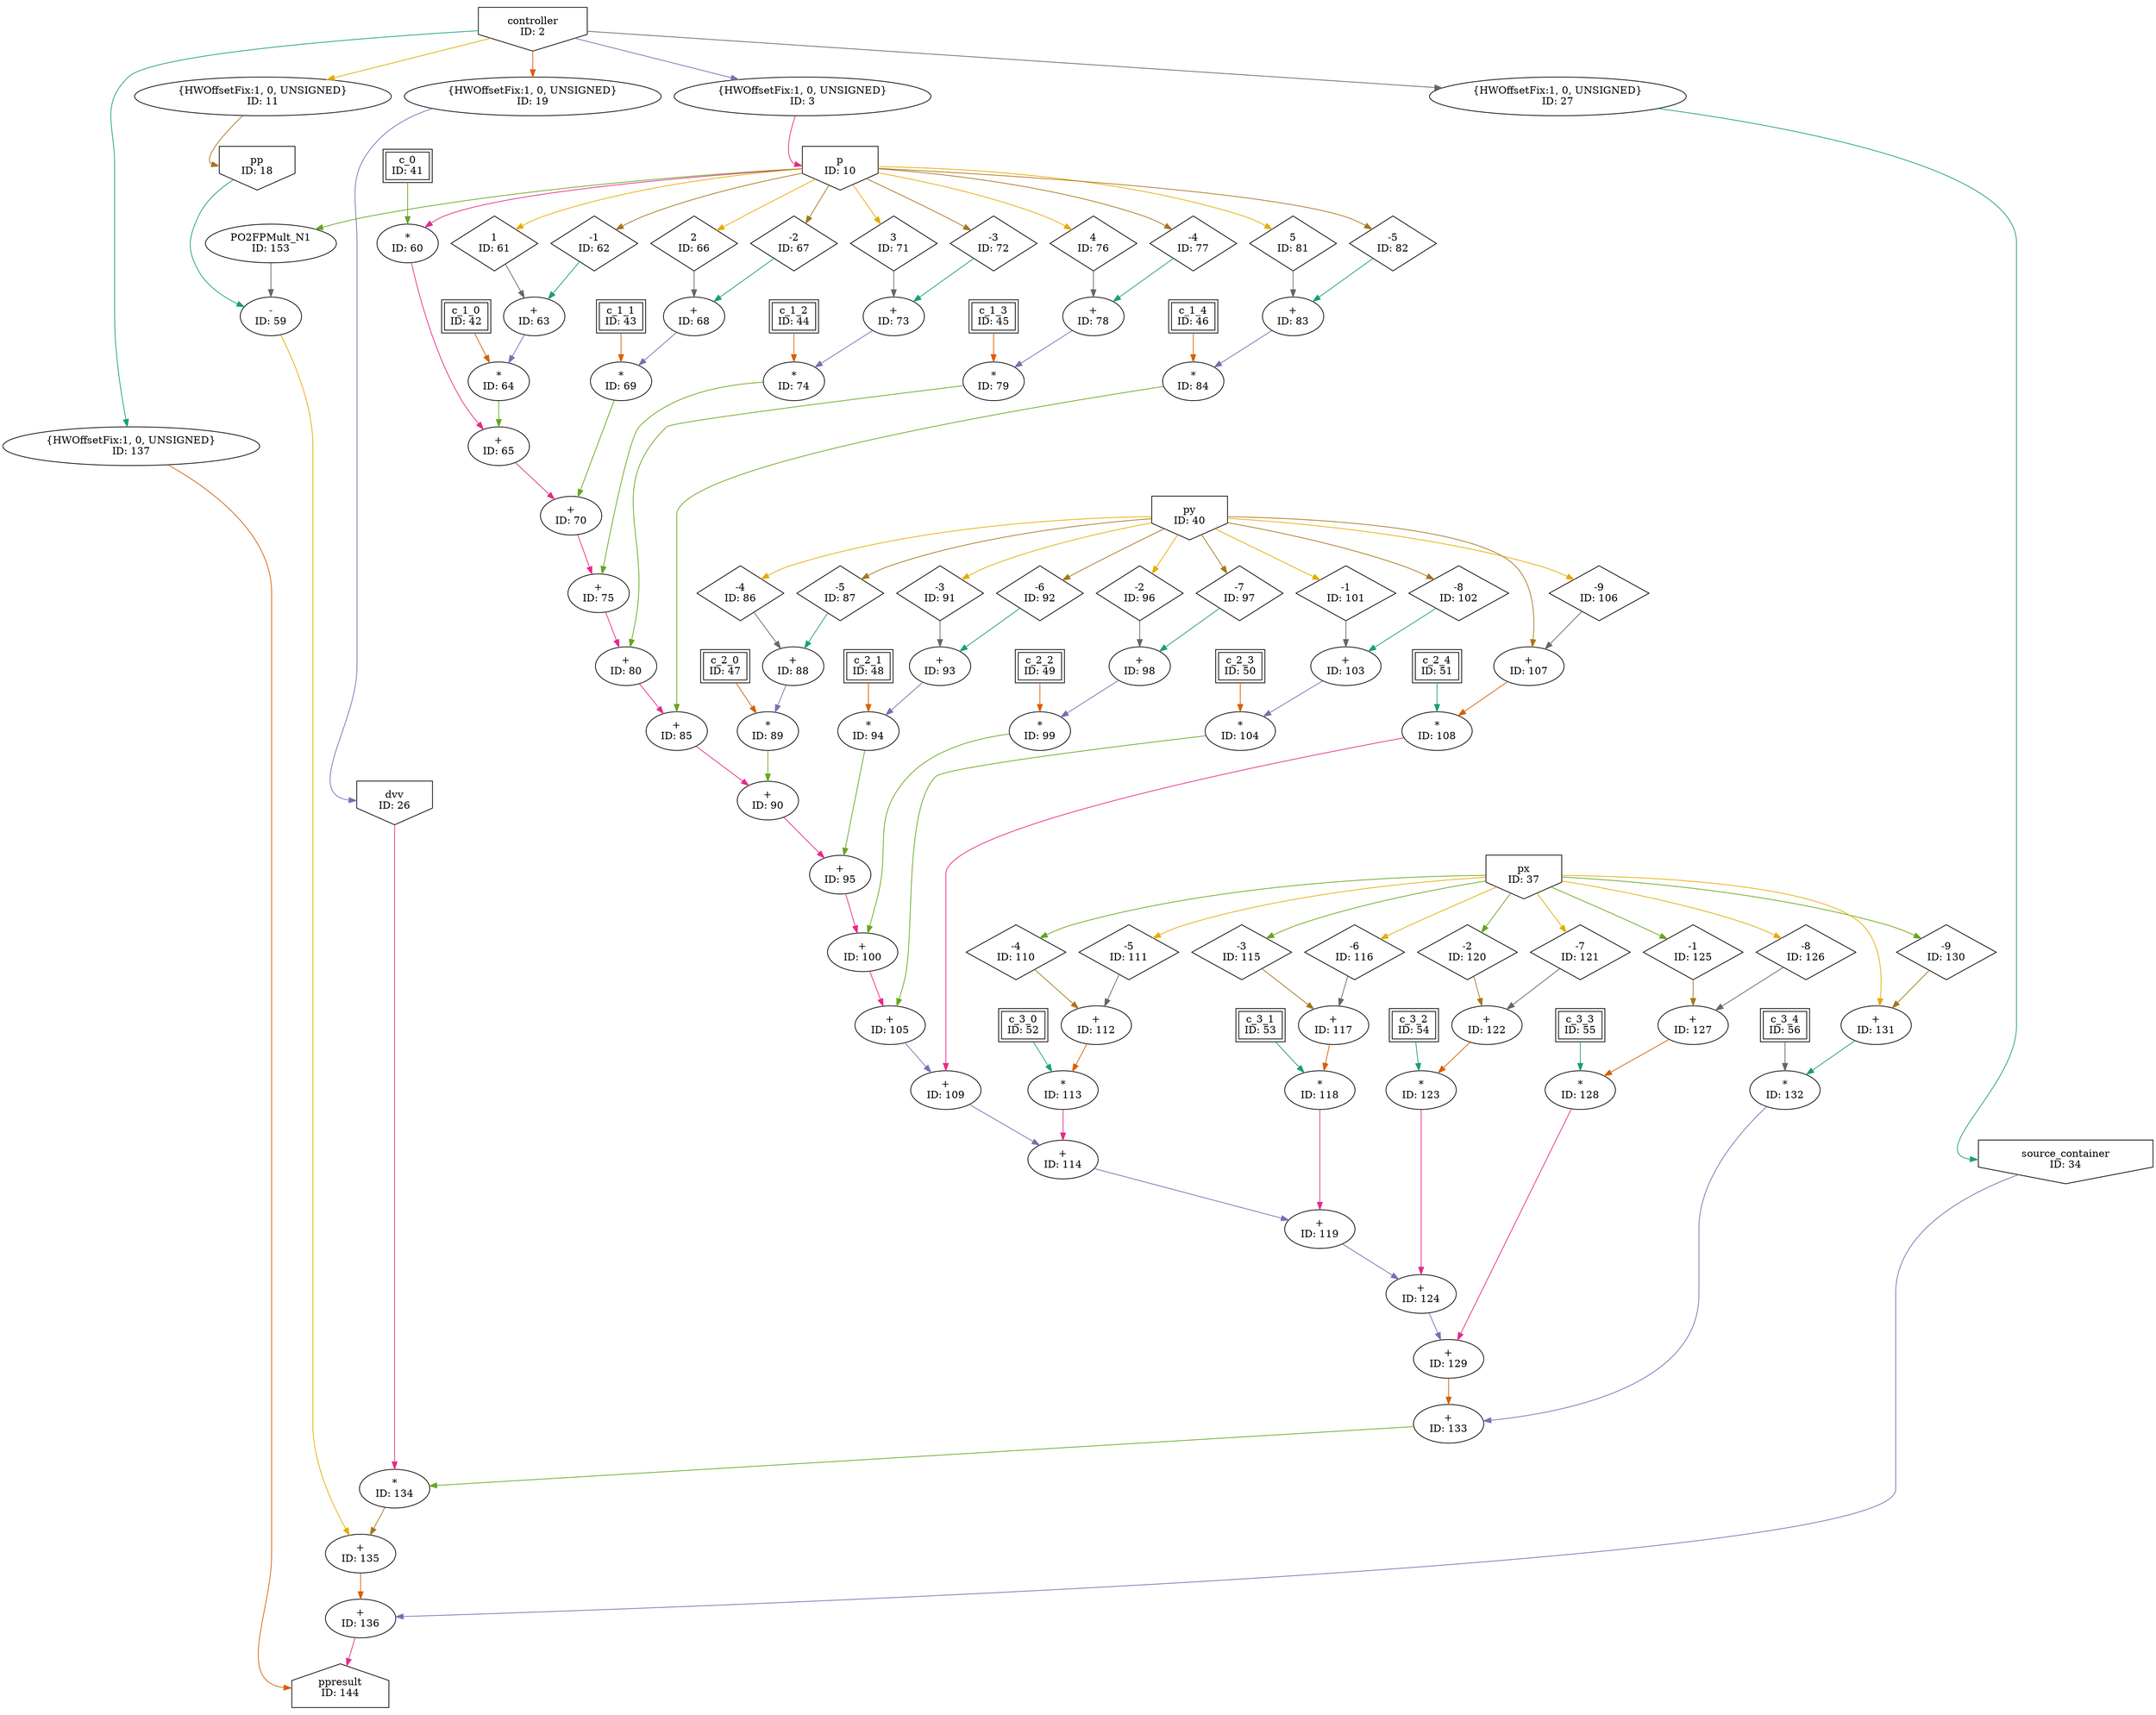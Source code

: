 digraph linearKernel_scheduled_1{
	NodeInput2 [shape=invhouse, label="controller\nID: 2"];
	NodeCast137 [label="{HWOffsetFix:1, 0, UNSIGNED}\nID: 137"];
	NodeCast3 [label="{HWOffsetFix:1, 0, UNSIGNED}\nID: 3"];
	NodeInput10 [shape=invhouse, label="p\nID: 10"];
	NodePO2FPMult153 [label="PO2FPMult_N1\nID: 153"];
	NodeCast11 [label="{HWOffsetFix:1, 0, UNSIGNED}\nID: 11"];
	NodeInput18 [shape=invhouse, label="pp\nID: 18"];
	NodeSub59 [label="-\nID: 59"];
	NodeCast19 [label="{HWOffsetFix:1, 0, UNSIGNED}\nID: 19"];
	NodeInput26 [shape=invhouse, label="dvv\nID: 26"];
	NodeInputMappedReg41 [shape=box, peripheries=2, label="c_0\nID: 41"];
	NodeMul60 [label="*\nID: 60"];
	NodeInputMappedReg42 [shape=box, peripheries=2, label="c_1_0\nID: 42"];
	NodeStreamOffset61 [shape=diamond, label="1\nID: 61"];
	NodeStreamOffset62 [shape=diamond, label="-1\nID: 62"];
	NodeAdd63 [label="+\nID: 63"];
	NodeMul64 [label="*\nID: 64"];
	NodeAdd65 [label="+\nID: 65"];
	NodeInputMappedReg43 [shape=box, peripheries=2, label="c_1_1\nID: 43"];
	NodeStreamOffset66 [shape=diamond, label="2\nID: 66"];
	NodeStreamOffset67 [shape=diamond, label="-2\nID: 67"];
	NodeAdd68 [label="+\nID: 68"];
	NodeMul69 [label="*\nID: 69"];
	NodeAdd70 [label="+\nID: 70"];
	NodeInputMappedReg44 [shape=box, peripheries=2, label="c_1_2\nID: 44"];
	NodeStreamOffset71 [shape=diamond, label="3\nID: 71"];
	NodeStreamOffset72 [shape=diamond, label="-3\nID: 72"];
	NodeAdd73 [label="+\nID: 73"];
	NodeMul74 [label="*\nID: 74"];
	NodeAdd75 [label="+\nID: 75"];
	NodeInputMappedReg45 [shape=box, peripheries=2, label="c_1_3\nID: 45"];
	NodeStreamOffset76 [shape=diamond, label="4\nID: 76"];
	NodeStreamOffset77 [shape=diamond, label="-4\nID: 77"];
	NodeAdd78 [label="+\nID: 78"];
	NodeMul79 [label="*\nID: 79"];
	NodeAdd80 [label="+\nID: 80"];
	NodeInputMappedReg46 [shape=box, peripheries=2, label="c_1_4\nID: 46"];
	NodeStreamOffset81 [shape=diamond, label="5\nID: 81"];
	NodeStreamOffset82 [shape=diamond, label="-5\nID: 82"];
	NodeAdd83 [label="+\nID: 83"];
	NodeMul84 [label="*\nID: 84"];
	NodeAdd85 [label="+\nID: 85"];
	NodeInputMappedReg47 [shape=box, peripheries=2, label="c_2_0\nID: 47"];
	NodeInput40 [shape=invhouse, label="py\nID: 40"];
	NodeStreamOffset86 [shape=diamond, label="-4\nID: 86"];
	NodeStreamOffset87 [shape=diamond, label="-5\nID: 87"];
	NodeAdd88 [label="+\nID: 88"];
	NodeMul89 [label="*\nID: 89"];
	NodeAdd90 [label="+\nID: 90"];
	NodeInputMappedReg48 [shape=box, peripheries=2, label="c_2_1\nID: 48"];
	NodeStreamOffset91 [shape=diamond, label="-3\nID: 91"];
	NodeStreamOffset92 [shape=diamond, label="-6\nID: 92"];
	NodeAdd93 [label="+\nID: 93"];
	NodeMul94 [label="*\nID: 94"];
	NodeAdd95 [label="+\nID: 95"];
	NodeInputMappedReg49 [shape=box, peripheries=2, label="c_2_2\nID: 49"];
	NodeStreamOffset96 [shape=diamond, label="-2\nID: 96"];
	NodeStreamOffset97 [shape=diamond, label="-7\nID: 97"];
	NodeAdd98 [label="+\nID: 98"];
	NodeMul99 [label="*\nID: 99"];
	NodeAdd100 [label="+\nID: 100"];
	NodeInputMappedReg50 [shape=box, peripheries=2, label="c_2_3\nID: 50"];
	NodeStreamOffset101 [shape=diamond, label="-1\nID: 101"];
	NodeStreamOffset102 [shape=diamond, label="-8\nID: 102"];
	NodeAdd103 [label="+\nID: 103"];
	NodeMul104 [label="*\nID: 104"];
	NodeAdd105 [label="+\nID: 105"];
	NodeInputMappedReg51 [shape=box, peripheries=2, label="c_2_4\nID: 51"];
	NodeStreamOffset106 [shape=diamond, label="-9\nID: 106"];
	NodeAdd107 [label="+\nID: 107"];
	NodeMul108 [label="*\nID: 108"];
	NodeAdd109 [label="+\nID: 109"];
	NodeInputMappedReg52 [shape=box, peripheries=2, label="c_3_0\nID: 52"];
	NodeInput37 [shape=invhouse, label="px\nID: 37"];
	NodeStreamOffset110 [shape=diamond, label="-4\nID: 110"];
	NodeStreamOffset111 [shape=diamond, label="-5\nID: 111"];
	NodeAdd112 [label="+\nID: 112"];
	NodeMul113 [label="*\nID: 113"];
	NodeAdd114 [label="+\nID: 114"];
	NodeInputMappedReg53 [shape=box, peripheries=2, label="c_3_1\nID: 53"];
	NodeStreamOffset115 [shape=diamond, label="-3\nID: 115"];
	NodeStreamOffset116 [shape=diamond, label="-6\nID: 116"];
	NodeAdd117 [label="+\nID: 117"];
	NodeMul118 [label="*\nID: 118"];
	NodeAdd119 [label="+\nID: 119"];
	NodeInputMappedReg54 [shape=box, peripheries=2, label="c_3_2\nID: 54"];
	NodeStreamOffset120 [shape=diamond, label="-2\nID: 120"];
	NodeStreamOffset121 [shape=diamond, label="-7\nID: 121"];
	NodeAdd122 [label="+\nID: 122"];
	NodeMul123 [label="*\nID: 123"];
	NodeAdd124 [label="+\nID: 124"];
	NodeInputMappedReg55 [shape=box, peripheries=2, label="c_3_3\nID: 55"];
	NodeStreamOffset125 [shape=diamond, label="-1\nID: 125"];
	NodeStreamOffset126 [shape=diamond, label="-8\nID: 126"];
	NodeAdd127 [label="+\nID: 127"];
	NodeMul128 [label="*\nID: 128"];
	NodeAdd129 [label="+\nID: 129"];
	NodeInputMappedReg56 [shape=box, peripheries=2, label="c_3_4\nID: 56"];
	NodeStreamOffset130 [shape=diamond, label="-9\nID: 130"];
	NodeAdd131 [label="+\nID: 131"];
	NodeMul132 [label="*\nID: 132"];
	NodeAdd133 [label="+\nID: 133"];
	NodeMul134 [label="*\nID: 134"];
	NodeAdd135 [label="+\nID: 135"];
	NodeCast27 [label="{HWOffsetFix:1, 0, UNSIGNED}\nID: 27"];
	NodeInput34 [shape=invhouse, label="source_container\nID: 34"];
	NodeAdd136 [label="+\nID: 136"];
	NodeOutput144 [shape=house, label="ppresult\nID: 144"];
	NodeInput2 -> NodeCast137[color="/dark28/1" photon_data="EDGE,SrcNode:2,SrcNodePort:data"];
	NodeCast137 -> NodeOutput144[headport="w" color="/dark28/2" ];
	NodeInput2 -> NodeCast3[color="/dark28/3" photon_data="EDGE,SrcNode:2,SrcNodePort:data"];
	NodeCast3 -> NodeInput10[headport="w" color="/dark28/4" ];
	NodeInput10 -> NodePO2FPMult153[color="/dark28/5" photon_data="EDGE,SrcNode:10,SrcNodePort:data"];
	NodeInput2 -> NodeCast11[color="/dark28/6" photon_data="EDGE,SrcNode:2,SrcNodePort:data"];
	NodeCast11 -> NodeInput18[headport="w" color="/dark28/7" ];
	NodePO2FPMult153 -> NodeSub59[color="/dark28/8" photon_data="EDGE,SrcNode:153,SrcNodePort:floatOut"];
	NodeInput18 -> NodeSub59[color="/dark28/1" photon_data="EDGE,SrcNode:18,SrcNodePort:data"];
	NodeInput2 -> NodeCast19[color="/dark28/2" photon_data="EDGE,SrcNode:2,SrcNodePort:data"];
	NodeCast19 -> NodeInput26[headport="w" color="/dark28/3" ];
	NodeInput10 -> NodeMul60[color="/dark28/4" photon_data="EDGE,SrcNode:10,SrcNodePort:data"];
	NodeInputMappedReg41 -> NodeMul60[color="/dark28/5" photon_data="EDGE,SrcNode:41,SrcNodePort:c_0"];
	NodeInput10 -> NodeStreamOffset61[color="/dark28/6" photon_data="EDGE,SrcNode:10,SrcNodePort:data"];
	NodeInput10 -> NodeStreamOffset62[color="/dark28/7" photon_data="EDGE,SrcNode:10,SrcNodePort:data"];
	NodeStreamOffset61 -> NodeAdd63[color="/dark28/8" photon_data="EDGE,SrcNode:61,SrcNodePort:output"];
	NodeStreamOffset62 -> NodeAdd63[color="/dark28/1" photon_data="EDGE,SrcNode:62,SrcNodePort:output"];
	NodeInputMappedReg42 -> NodeMul64[color="/dark28/2" photon_data="EDGE,SrcNode:42,SrcNodePort:c_1_0"];
	NodeAdd63 -> NodeMul64[color="/dark28/3" photon_data="EDGE,SrcNode:63,SrcNodePort:result"];
	NodeMul60 -> NodeAdd65[color="/dark28/4" photon_data="EDGE,SrcNode:60,SrcNodePort:result"];
	NodeMul64 -> NodeAdd65[color="/dark28/5" photon_data="EDGE,SrcNode:64,SrcNodePort:result"];
	NodeInput10 -> NodeStreamOffset66[color="/dark28/6" photon_data="EDGE,SrcNode:10,SrcNodePort:data"];
	NodeInput10 -> NodeStreamOffset67[color="/dark28/7" photon_data="EDGE,SrcNode:10,SrcNodePort:data"];
	NodeStreamOffset66 -> NodeAdd68[color="/dark28/8" photon_data="EDGE,SrcNode:66,SrcNodePort:output"];
	NodeStreamOffset67 -> NodeAdd68[color="/dark28/1" photon_data="EDGE,SrcNode:67,SrcNodePort:output"];
	NodeInputMappedReg43 -> NodeMul69[color="/dark28/2" photon_data="EDGE,SrcNode:43,SrcNodePort:c_1_1"];
	NodeAdd68 -> NodeMul69[color="/dark28/3" photon_data="EDGE,SrcNode:68,SrcNodePort:result"];
	NodeAdd65 -> NodeAdd70[color="/dark28/4" photon_data="EDGE,SrcNode:65,SrcNodePort:result"];
	NodeMul69 -> NodeAdd70[color="/dark28/5" photon_data="EDGE,SrcNode:69,SrcNodePort:result"];
	NodeInput10 -> NodeStreamOffset71[color="/dark28/6" photon_data="EDGE,SrcNode:10,SrcNodePort:data"];
	NodeInput10 -> NodeStreamOffset72[color="/dark28/7" photon_data="EDGE,SrcNode:10,SrcNodePort:data"];
	NodeStreamOffset71 -> NodeAdd73[color="/dark28/8" photon_data="EDGE,SrcNode:71,SrcNodePort:output"];
	NodeStreamOffset72 -> NodeAdd73[color="/dark28/1" photon_data="EDGE,SrcNode:72,SrcNodePort:output"];
	NodeInputMappedReg44 -> NodeMul74[color="/dark28/2" photon_data="EDGE,SrcNode:44,SrcNodePort:c_1_2"];
	NodeAdd73 -> NodeMul74[color="/dark28/3" photon_data="EDGE,SrcNode:73,SrcNodePort:result"];
	NodeAdd70 -> NodeAdd75[color="/dark28/4" photon_data="EDGE,SrcNode:70,SrcNodePort:result"];
	NodeMul74 -> NodeAdd75[color="/dark28/5" photon_data="EDGE,SrcNode:74,SrcNodePort:result"];
	NodeInput10 -> NodeStreamOffset76[color="/dark28/6" photon_data="EDGE,SrcNode:10,SrcNodePort:data"];
	NodeInput10 -> NodeStreamOffset77[color="/dark28/7" photon_data="EDGE,SrcNode:10,SrcNodePort:data"];
	NodeStreamOffset76 -> NodeAdd78[color="/dark28/8" photon_data="EDGE,SrcNode:76,SrcNodePort:output"];
	NodeStreamOffset77 -> NodeAdd78[color="/dark28/1" photon_data="EDGE,SrcNode:77,SrcNodePort:output"];
	NodeInputMappedReg45 -> NodeMul79[color="/dark28/2" photon_data="EDGE,SrcNode:45,SrcNodePort:c_1_3"];
	NodeAdd78 -> NodeMul79[color="/dark28/3" photon_data="EDGE,SrcNode:78,SrcNodePort:result"];
	NodeAdd75 -> NodeAdd80[color="/dark28/4" photon_data="EDGE,SrcNode:75,SrcNodePort:result"];
	NodeMul79 -> NodeAdd80[color="/dark28/5" photon_data="EDGE,SrcNode:79,SrcNodePort:result"];
	NodeInput10 -> NodeStreamOffset81[color="/dark28/6" photon_data="EDGE,SrcNode:10,SrcNodePort:data"];
	NodeInput10 -> NodeStreamOffset82[color="/dark28/7" photon_data="EDGE,SrcNode:10,SrcNodePort:data"];
	NodeStreamOffset81 -> NodeAdd83[color="/dark28/8" photon_data="EDGE,SrcNode:81,SrcNodePort:output"];
	NodeStreamOffset82 -> NodeAdd83[color="/dark28/1" photon_data="EDGE,SrcNode:82,SrcNodePort:output"];
	NodeInputMappedReg46 -> NodeMul84[color="/dark28/2" photon_data="EDGE,SrcNode:46,SrcNodePort:c_1_4"];
	NodeAdd83 -> NodeMul84[color="/dark28/3" photon_data="EDGE,SrcNode:83,SrcNodePort:result"];
	NodeAdd80 -> NodeAdd85[color="/dark28/4" photon_data="EDGE,SrcNode:80,SrcNodePort:result"];
	NodeMul84 -> NodeAdd85[color="/dark28/5" photon_data="EDGE,SrcNode:84,SrcNodePort:result"];
	NodeInput40 -> NodeStreamOffset86[color="/dark28/6" photon_data="EDGE,SrcNode:40,SrcNodePort:data"];
	NodeInput40 -> NodeStreamOffset87[color="/dark28/7" photon_data="EDGE,SrcNode:40,SrcNodePort:data"];
	NodeStreamOffset86 -> NodeAdd88[color="/dark28/8" photon_data="EDGE,SrcNode:86,SrcNodePort:output"];
	NodeStreamOffset87 -> NodeAdd88[color="/dark28/1" photon_data="EDGE,SrcNode:87,SrcNodePort:output"];
	NodeInputMappedReg47 -> NodeMul89[color="/dark28/2" photon_data="EDGE,SrcNode:47,SrcNodePort:c_2_0"];
	NodeAdd88 -> NodeMul89[color="/dark28/3" photon_data="EDGE,SrcNode:88,SrcNodePort:result"];
	NodeAdd85 -> NodeAdd90[color="/dark28/4" photon_data="EDGE,SrcNode:85,SrcNodePort:result"];
	NodeMul89 -> NodeAdd90[color="/dark28/5" photon_data="EDGE,SrcNode:89,SrcNodePort:result"];
	NodeInput40 -> NodeStreamOffset91[color="/dark28/6" photon_data="EDGE,SrcNode:40,SrcNodePort:data"];
	NodeInput40 -> NodeStreamOffset92[color="/dark28/7" photon_data="EDGE,SrcNode:40,SrcNodePort:data"];
	NodeStreamOffset91 -> NodeAdd93[color="/dark28/8" photon_data="EDGE,SrcNode:91,SrcNodePort:output"];
	NodeStreamOffset92 -> NodeAdd93[color="/dark28/1" photon_data="EDGE,SrcNode:92,SrcNodePort:output"];
	NodeInputMappedReg48 -> NodeMul94[color="/dark28/2" photon_data="EDGE,SrcNode:48,SrcNodePort:c_2_1"];
	NodeAdd93 -> NodeMul94[color="/dark28/3" photon_data="EDGE,SrcNode:93,SrcNodePort:result"];
	NodeAdd90 -> NodeAdd95[color="/dark28/4" photon_data="EDGE,SrcNode:90,SrcNodePort:result"];
	NodeMul94 -> NodeAdd95[color="/dark28/5" photon_data="EDGE,SrcNode:94,SrcNodePort:result"];
	NodeInput40 -> NodeStreamOffset96[color="/dark28/6" photon_data="EDGE,SrcNode:40,SrcNodePort:data"];
	NodeInput40 -> NodeStreamOffset97[color="/dark28/7" photon_data="EDGE,SrcNode:40,SrcNodePort:data"];
	NodeStreamOffset96 -> NodeAdd98[color="/dark28/8" photon_data="EDGE,SrcNode:96,SrcNodePort:output"];
	NodeStreamOffset97 -> NodeAdd98[color="/dark28/1" photon_data="EDGE,SrcNode:97,SrcNodePort:output"];
	NodeInputMappedReg49 -> NodeMul99[color="/dark28/2" photon_data="EDGE,SrcNode:49,SrcNodePort:c_2_2"];
	NodeAdd98 -> NodeMul99[color="/dark28/3" photon_data="EDGE,SrcNode:98,SrcNodePort:result"];
	NodeAdd95 -> NodeAdd100[color="/dark28/4" photon_data="EDGE,SrcNode:95,SrcNodePort:result"];
	NodeMul99 -> NodeAdd100[color="/dark28/5" photon_data="EDGE,SrcNode:99,SrcNodePort:result"];
	NodeInput40 -> NodeStreamOffset101[color="/dark28/6" photon_data="EDGE,SrcNode:40,SrcNodePort:data"];
	NodeInput40 -> NodeStreamOffset102[color="/dark28/7" photon_data="EDGE,SrcNode:40,SrcNodePort:data"];
	NodeStreamOffset101 -> NodeAdd103[color="/dark28/8" photon_data="EDGE,SrcNode:101,SrcNodePort:output"];
	NodeStreamOffset102 -> NodeAdd103[color="/dark28/1" photon_data="EDGE,SrcNode:102,SrcNodePort:output"];
	NodeInputMappedReg50 -> NodeMul104[color="/dark28/2" photon_data="EDGE,SrcNode:50,SrcNodePort:c_2_3"];
	NodeAdd103 -> NodeMul104[color="/dark28/3" photon_data="EDGE,SrcNode:103,SrcNodePort:result"];
	NodeAdd100 -> NodeAdd105[color="/dark28/4" photon_data="EDGE,SrcNode:100,SrcNodePort:result"];
	NodeMul104 -> NodeAdd105[color="/dark28/5" photon_data="EDGE,SrcNode:104,SrcNodePort:result"];
	NodeInput40 -> NodeStreamOffset106[color="/dark28/6" photon_data="EDGE,SrcNode:40,SrcNodePort:data"];
	NodeInput40 -> NodeAdd107[color="/dark28/7" photon_data="EDGE,SrcNode:40,SrcNodePort:data"];
	NodeStreamOffset106 -> NodeAdd107[color="/dark28/8" photon_data="EDGE,SrcNode:106,SrcNodePort:output"];
	NodeInputMappedReg51 -> NodeMul108[color="/dark28/1" photon_data="EDGE,SrcNode:51,SrcNodePort:c_2_4"];
	NodeAdd107 -> NodeMul108[color="/dark28/2" photon_data="EDGE,SrcNode:107,SrcNodePort:result"];
	NodeAdd105 -> NodeAdd109[color="/dark28/3" photon_data="EDGE,SrcNode:105,SrcNodePort:result"];
	NodeMul108 -> NodeAdd109[color="/dark28/4" photon_data="EDGE,SrcNode:108,SrcNodePort:result"];
	NodeInput37 -> NodeStreamOffset110[color="/dark28/5" photon_data="EDGE,SrcNode:37,SrcNodePort:data"];
	NodeInput37 -> NodeStreamOffset111[color="/dark28/6" photon_data="EDGE,SrcNode:37,SrcNodePort:data"];
	NodeStreamOffset110 -> NodeAdd112[color="/dark28/7" photon_data="EDGE,SrcNode:110,SrcNodePort:output"];
	NodeStreamOffset111 -> NodeAdd112[color="/dark28/8" photon_data="EDGE,SrcNode:111,SrcNodePort:output"];
	NodeInputMappedReg52 -> NodeMul113[color="/dark28/1" photon_data="EDGE,SrcNode:52,SrcNodePort:c_3_0"];
	NodeAdd112 -> NodeMul113[color="/dark28/2" photon_data="EDGE,SrcNode:112,SrcNodePort:result"];
	NodeAdd109 -> NodeAdd114[color="/dark28/3" photon_data="EDGE,SrcNode:109,SrcNodePort:result"];
	NodeMul113 -> NodeAdd114[color="/dark28/4" photon_data="EDGE,SrcNode:113,SrcNodePort:result"];
	NodeInput37 -> NodeStreamOffset115[color="/dark28/5" photon_data="EDGE,SrcNode:37,SrcNodePort:data"];
	NodeInput37 -> NodeStreamOffset116[color="/dark28/6" photon_data="EDGE,SrcNode:37,SrcNodePort:data"];
	NodeStreamOffset115 -> NodeAdd117[color="/dark28/7" photon_data="EDGE,SrcNode:115,SrcNodePort:output"];
	NodeStreamOffset116 -> NodeAdd117[color="/dark28/8" photon_data="EDGE,SrcNode:116,SrcNodePort:output"];
	NodeInputMappedReg53 -> NodeMul118[color="/dark28/1" photon_data="EDGE,SrcNode:53,SrcNodePort:c_3_1"];
	NodeAdd117 -> NodeMul118[color="/dark28/2" photon_data="EDGE,SrcNode:117,SrcNodePort:result"];
	NodeAdd114 -> NodeAdd119[color="/dark28/3" photon_data="EDGE,SrcNode:114,SrcNodePort:result"];
	NodeMul118 -> NodeAdd119[color="/dark28/4" photon_data="EDGE,SrcNode:118,SrcNodePort:result"];
	NodeInput37 -> NodeStreamOffset120[color="/dark28/5" photon_data="EDGE,SrcNode:37,SrcNodePort:data"];
	NodeInput37 -> NodeStreamOffset121[color="/dark28/6" photon_data="EDGE,SrcNode:37,SrcNodePort:data"];
	NodeStreamOffset120 -> NodeAdd122[color="/dark28/7" photon_data="EDGE,SrcNode:120,SrcNodePort:output"];
	NodeStreamOffset121 -> NodeAdd122[color="/dark28/8" photon_data="EDGE,SrcNode:121,SrcNodePort:output"];
	NodeInputMappedReg54 -> NodeMul123[color="/dark28/1" photon_data="EDGE,SrcNode:54,SrcNodePort:c_3_2"];
	NodeAdd122 -> NodeMul123[color="/dark28/2" photon_data="EDGE,SrcNode:122,SrcNodePort:result"];
	NodeAdd119 -> NodeAdd124[color="/dark28/3" photon_data="EDGE,SrcNode:119,SrcNodePort:result"];
	NodeMul123 -> NodeAdd124[color="/dark28/4" photon_data="EDGE,SrcNode:123,SrcNodePort:result"];
	NodeInput37 -> NodeStreamOffset125[color="/dark28/5" photon_data="EDGE,SrcNode:37,SrcNodePort:data"];
	NodeInput37 -> NodeStreamOffset126[color="/dark28/6" photon_data="EDGE,SrcNode:37,SrcNodePort:data"];
	NodeStreamOffset125 -> NodeAdd127[color="/dark28/7" photon_data="EDGE,SrcNode:125,SrcNodePort:output"];
	NodeStreamOffset126 -> NodeAdd127[color="/dark28/8" photon_data="EDGE,SrcNode:126,SrcNodePort:output"];
	NodeInputMappedReg55 -> NodeMul128[color="/dark28/1" photon_data="EDGE,SrcNode:55,SrcNodePort:c_3_3"];
	NodeAdd127 -> NodeMul128[color="/dark28/2" photon_data="EDGE,SrcNode:127,SrcNodePort:result"];
	NodeAdd124 -> NodeAdd129[color="/dark28/3" photon_data="EDGE,SrcNode:124,SrcNodePort:result"];
	NodeMul128 -> NodeAdd129[color="/dark28/4" photon_data="EDGE,SrcNode:128,SrcNodePort:result"];
	NodeInput37 -> NodeStreamOffset130[color="/dark28/5" photon_data="EDGE,SrcNode:37,SrcNodePort:data"];
	NodeInput37 -> NodeAdd131[color="/dark28/6" photon_data="EDGE,SrcNode:37,SrcNodePort:data"];
	NodeStreamOffset130 -> NodeAdd131[color="/dark28/7" photon_data="EDGE,SrcNode:130,SrcNodePort:output"];
	NodeInputMappedReg56 -> NodeMul132[color="/dark28/8" photon_data="EDGE,SrcNode:56,SrcNodePort:c_3_4"];
	NodeAdd131 -> NodeMul132[color="/dark28/1" photon_data="EDGE,SrcNode:131,SrcNodePort:result"];
	NodeAdd129 -> NodeAdd133[color="/dark28/2" photon_data="EDGE,SrcNode:129,SrcNodePort:result"];
	NodeMul132 -> NodeAdd133[color="/dark28/3" photon_data="EDGE,SrcNode:132,SrcNodePort:result"];
	NodeInput26 -> NodeMul134[color="/dark28/4" photon_data="EDGE,SrcNode:26,SrcNodePort:data"];
	NodeAdd133 -> NodeMul134[color="/dark28/5" photon_data="EDGE,SrcNode:133,SrcNodePort:result"];
	NodeSub59 -> NodeAdd135[color="/dark28/6" photon_data="EDGE,SrcNode:59,SrcNodePort:result"];
	NodeMul134 -> NodeAdd135[color="/dark28/7" photon_data="EDGE,SrcNode:134,SrcNodePort:result"];
	NodeInput2 -> NodeCast27[color="/dark28/8" photon_data="EDGE,SrcNode:2,SrcNodePort:data"];
	NodeCast27 -> NodeInput34[headport="w" color="/dark28/1" ];
	NodeAdd135 -> NodeAdd136[color="/dark28/2" photon_data="EDGE,SrcNode:135,SrcNodePort:result"];
	NodeInput34 -> NodeAdd136[color="/dark28/3" photon_data="EDGE,SrcNode:34,SrcNodePort:data"];
	NodeAdd136 -> NodeOutput144[color="/dark28/4" photon_data="EDGE,SrcNode:136,SrcNodePort:result"];
}
